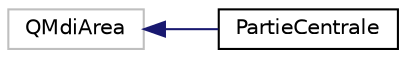 digraph "Graphical Class Hierarchy"
{
  edge [fontname="Helvetica",fontsize="10",labelfontname="Helvetica",labelfontsize="10"];
  node [fontname="Helvetica",fontsize="10",shape=record];
  rankdir="LR";
  Node23 [label="QMdiArea",height=0.2,width=0.4,color="grey75", fillcolor="white", style="filled"];
  Node23 -> Node0 [dir="back",color="midnightblue",fontsize="10",style="solid",fontname="Helvetica"];
  Node0 [label="PartieCentrale",height=0.2,width=0.4,color="black", fillcolor="white", style="filled",URL="$class_partie_centrale.html",tooltip="Classe qui gère la partie centrale de l&#39;application, hérite de QMdiArea. "];
}
